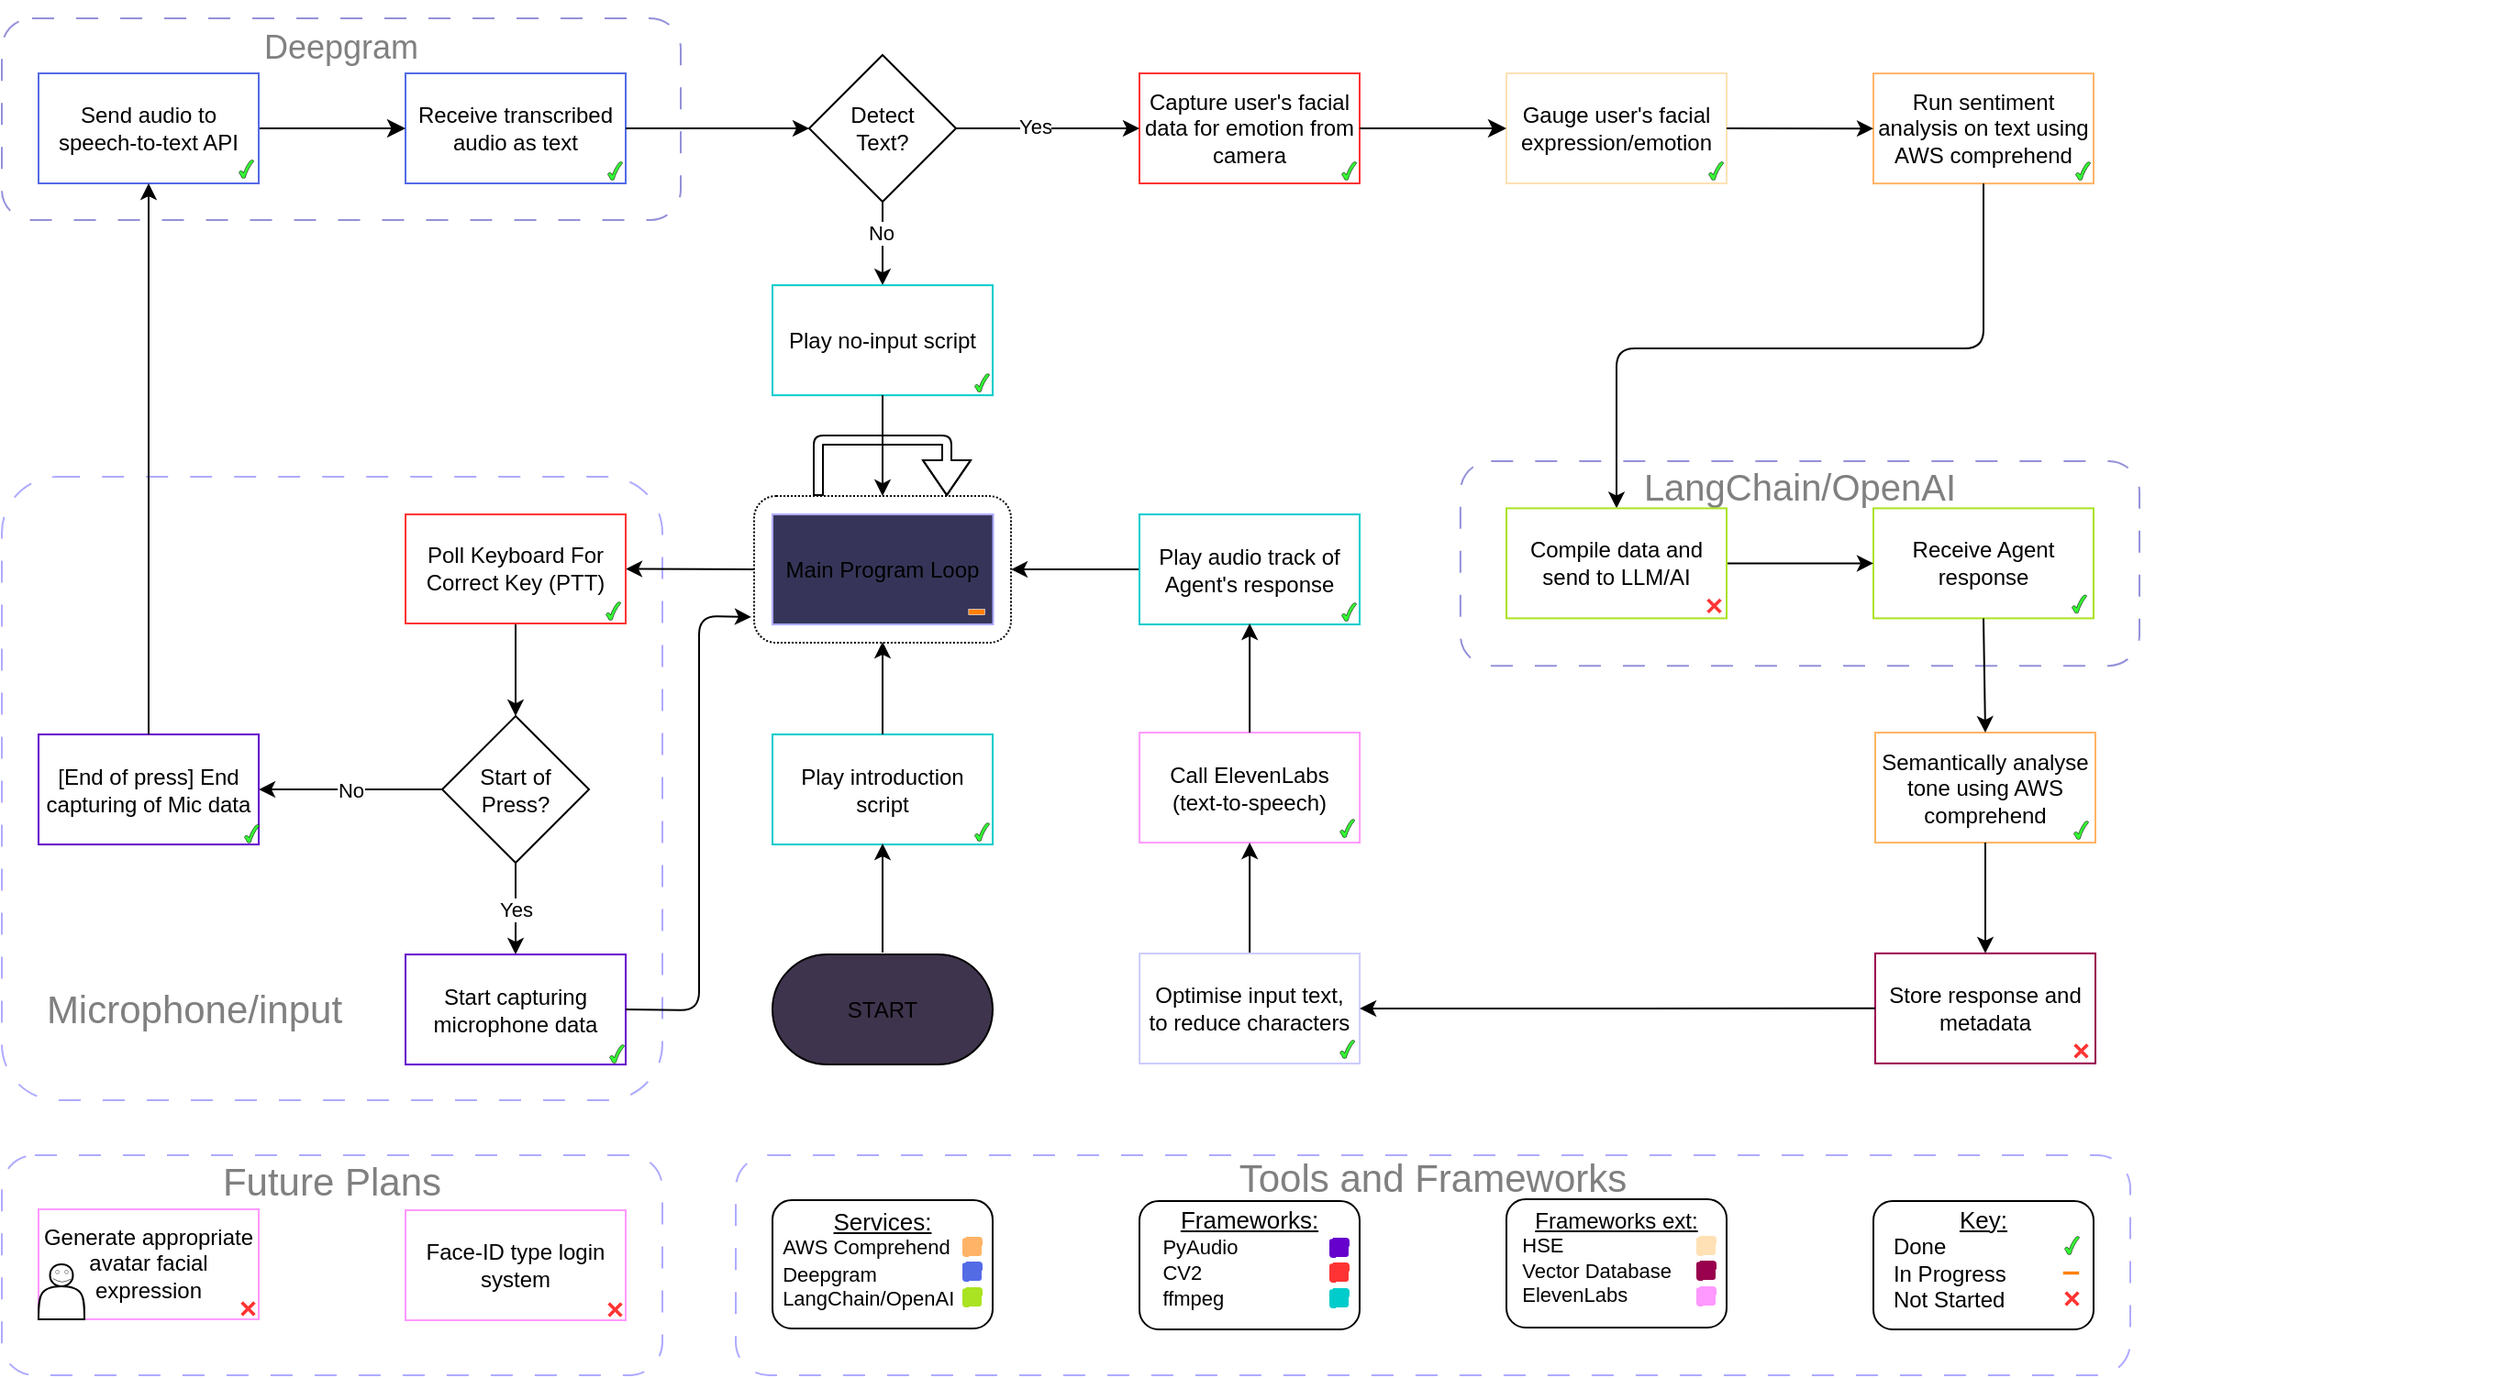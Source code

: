<mxfile>
    <diagram id="MKs6Hx3hVW7b_2Y0VP6X" name="Page-1">
        <mxGraphModel dx="1819" dy="840" grid="1" gridSize="10" guides="1" tooltips="1" connect="1" arrows="1" fold="1" page="1" pageScale="1" pageWidth="850" pageHeight="1100" math="0" shadow="0">
            <root>
                <mxCell id="0"/>
                <mxCell id="1" parent="0"/>
                <mxCell id="186" value="" style="whiteSpace=wrap;html=1;fontSize=11.5;dashed=1;dashPattern=12 12;rounded=1;strokeColor=#9491D9;" parent="1" vertex="1">
                    <mxGeometry x="1034.93" y="341.47" width="370.07" height="111.6" as="geometry"/>
                </mxCell>
                <mxCell id="225" value="" style="whiteSpace=wrap;html=1;fontSize=11.5;dashed=1;dashPattern=12 12;rounded=1;strokeColor=#AEABFF;" parent="1" vertex="1">
                    <mxGeometry x="240" y="720" width="360" height="120" as="geometry"/>
                </mxCell>
                <mxCell id="216" value="" style="whiteSpace=wrap;html=1;fontSize=11.5;dashed=1;dashPattern=12 12;rounded=1;strokeColor=#AEABFF;" parent="1" vertex="1">
                    <mxGeometry x="640" y="720" width="760" height="120" as="geometry"/>
                </mxCell>
                <mxCell id="200" value="" style="group" parent="1" vertex="1" connectable="0">
                    <mxGeometry x="1034.93" y="219.53" width="565.14" height="112.07" as="geometry"/>
                </mxCell>
                <mxCell id="148" value="" style="whiteSpace=wrap;html=1;fontSize=11.5;dashed=1;dashPattern=12 12;rounded=1;strokeColor=#AEABFF;arcSize=9;" parent="1" vertex="1">
                    <mxGeometry x="240" y="350" width="360" height="340" as="geometry"/>
                </mxCell>
                <mxCell id="5" value="Start of Press?" style="rhombus;whiteSpace=wrap;html=1;" parent="1" vertex="1">
                    <mxGeometry x="480" y="480.53" width="80" height="80" as="geometry"/>
                </mxCell>
                <mxCell id="11" value="" style="endArrow=classic;html=1;exitX=0;exitY=0.5;exitDx=0;exitDy=0;entryX=1;entryY=0.5;entryDx=0;entryDy=0;" parent="1" source="110" target="3" edge="1">
                    <mxGeometry relative="1" as="geometry">
                        <mxPoint x="690" y="500.53" as="sourcePoint"/>
                        <mxPoint x="790" y="500.53" as="targetPoint"/>
                    </mxGeometry>
                </mxCell>
                <mxCell id="13" value="" style="endArrow=classic;html=1;exitX=0.5;exitY=1;exitDx=0;exitDy=0;entryX=0.5;entryY=0;entryDx=0;entryDy=0;" parent="1" source="3" target="5" edge="1">
                    <mxGeometry width="50" height="50" relative="1" as="geometry">
                        <mxPoint x="690" y="540.53" as="sourcePoint"/>
                        <mxPoint x="740" y="490.53" as="targetPoint"/>
                    </mxGeometry>
                </mxCell>
                <mxCell id="14" value="" style="endArrow=classic;html=1;exitX=0.5;exitY=1;exitDx=0;exitDy=0;entryX=0.5;entryY=0;entryDx=0;entryDy=0;" parent="1" source="5" target="6" edge="1">
                    <mxGeometry relative="1" as="geometry">
                        <mxPoint x="660" y="580.53" as="sourcePoint"/>
                        <mxPoint x="760" y="580.53" as="targetPoint"/>
                    </mxGeometry>
                </mxCell>
                <mxCell id="15" value="Yes" style="edgeLabel;resizable=0;html=1;align=center;verticalAlign=middle;" parent="14" connectable="0" vertex="1">
                    <mxGeometry relative="1" as="geometry"/>
                </mxCell>
                <mxCell id="16" value="No" style="endArrow=classic;html=1;exitX=0;exitY=0.5;exitDx=0;exitDy=0;entryX=1;entryY=0.5;entryDx=0;entryDy=0;" parent="1" source="5" target="8" edge="1">
                    <mxGeometry relative="1" as="geometry">
                        <mxPoint x="420" y="590.53" as="sourcePoint"/>
                        <mxPoint x="520" y="590.53" as="targetPoint"/>
                    </mxGeometry>
                </mxCell>
                <mxCell id="17" value="No" style="edgeLabel;resizable=0;html=1;align=center;verticalAlign=middle;" parent="16" connectable="0" vertex="1">
                    <mxGeometry relative="1" as="geometry"/>
                </mxCell>
                <mxCell id="33" style="edgeStyle=none;html=1;exitX=0;exitY=0.5;exitDx=0;exitDy=0;" parent="1" source="38" edge="1">
                    <mxGeometry relative="1" as="geometry">
                        <mxPoint x="920" y="420.53" as="sourcePoint"/>
                        <mxPoint x="790" y="400.53" as="targetPoint"/>
                    </mxGeometry>
                </mxCell>
                <mxCell id="96" value="" style="group" parent="1" vertex="1" connectable="0">
                    <mxGeometry x="1260" y="745" width="120" height="70" as="geometry"/>
                </mxCell>
                <mxCell id="61" value="&lt;font size=&quot;1&quot; style=&quot;&quot;&gt;&lt;u style=&quot;font-size: 13px;&quot;&gt;Key:&lt;/u&gt;&lt;/font&gt;&lt;br&gt;&lt;div style=&quot;text-align: left;&quot;&gt;&lt;span style=&quot;background-color: initial;&quot;&gt;Done&lt;/span&gt;&lt;/div&gt;&lt;span style=&quot;background-color: initial;&quot;&gt;&lt;div style=&quot;text-align: left;&quot;&gt;&lt;span style=&quot;background-color: initial;&quot;&gt;In Progress&amp;nbsp; &amp;nbsp; &amp;nbsp; &amp;nbsp; &amp;nbsp; &amp;nbsp;&lt;/span&gt;&lt;/div&gt;&lt;/span&gt;&lt;div style=&quot;text-align: left;&quot;&gt;&lt;span style=&quot;background-color: initial;&quot;&gt;Not Started&lt;/span&gt;&lt;/div&gt;&lt;div style=&quot;text-align: left; font-size: 6px;&quot;&gt;&lt;span style=&quot;background-color: initial;&quot;&gt;&lt;br&gt;&lt;/span&gt;&lt;/div&gt;" style="rounded=1;whiteSpace=wrap;html=1;" parent="96" vertex="1">
                    <mxGeometry width="120" height="70" as="geometry"/>
                </mxCell>
                <mxCell id="72" value="" style="verticalLabelPosition=bottom;verticalAlign=top;html=1;shape=mxgraph.basic.tick;fillColor=#33FF33;strokeWidth=0.3;" parent="96" vertex="1">
                    <mxGeometry x="104" y="19" width="8" height="10" as="geometry"/>
                </mxCell>
                <mxCell id="73" value="" style="shape=cross;whiteSpace=wrap;html=1;strokeColor=#FFFFFF;strokeWidth=0.3;fillColor=#FF3333;rotation=45;" parent="96" vertex="1">
                    <mxGeometry x="103" y="48" width="10" height="10" as="geometry"/>
                </mxCell>
                <mxCell id="74" value="" style="rounded=0;whiteSpace=wrap;html=1;strokeColor=#FFFFFF;strokeWidth=0.3;fillColor=#FF8000;" parent="96" vertex="1">
                    <mxGeometry x="103" y="38" width="9" height="2" as="geometry"/>
                </mxCell>
                <mxCell id="97" value="" style="group" parent="1" vertex="1" connectable="0">
                    <mxGeometry x="860" y="130.0" width="120.071" height="60.071" as="geometry"/>
                </mxCell>
                <mxCell id="113" value="" style="group" parent="97" vertex="1" connectable="0">
                    <mxGeometry width="120" height="60" as="geometry"/>
                </mxCell>
                <mxCell id="23" value="Capture&amp;nbsp;user's facial data for emotion from camera" style="rounded=0;whiteSpace=wrap;html=1;strokeColor=#FF3333;" parent="113" vertex="1">
                    <mxGeometry width="120" height="60" as="geometry"/>
                </mxCell>
                <mxCell id="112" value="" style="verticalLabelPosition=bottom;verticalAlign=top;html=1;shape=mxgraph.basic.tick;fillColor=#33FF33;strokeWidth=0.3;" parent="113" vertex="1">
                    <mxGeometry x="110.04" y="48" width="8" height="10" as="geometry"/>
                </mxCell>
                <mxCell id="103" value="" style="group;fillColor=none;" parent="1" vertex="1" connectable="0">
                    <mxGeometry x="1260" y="130.07" width="120" height="60" as="geometry"/>
                </mxCell>
                <mxCell id="104" value="&lt;font style=&quot;font-size: 12px;&quot;&gt;Run sentiment analysis on text using AWS comprehend&lt;/font&gt;" style="rounded=0;whiteSpace=wrap;html=1;strokeColor=#FFB366;" parent="103" vertex="1">
                    <mxGeometry width="120" height="60" as="geometry"/>
                </mxCell>
                <mxCell id="105" value="" style="verticalLabelPosition=bottom;verticalAlign=top;html=1;shape=mxgraph.basic.tick;fillColor=#33FF33;strokeWidth=0.3;" parent="103" vertex="1">
                    <mxGeometry x="110" y="48" width="8" height="10" as="geometry"/>
                </mxCell>
                <mxCell id="108" value="" style="group" parent="1" vertex="1" connectable="0">
                    <mxGeometry x="1260" y="489.53" width="120" height="60" as="geometry"/>
                </mxCell>
                <mxCell id="35" value="Semantically analyse tone using AWS comprehend" style="rounded=0;whiteSpace=wrap;html=1;strokeColor=#FFB366;" parent="108" vertex="1">
                    <mxGeometry x="1" width="120" height="60" as="geometry"/>
                </mxCell>
                <mxCell id="107" value="" style="verticalLabelPosition=bottom;verticalAlign=top;html=1;shape=mxgraph.basic.tick;fillColor=#33FF33;strokeWidth=0.3;" parent="108" vertex="1">
                    <mxGeometry x="109" y="48" width="8" height="10" as="geometry"/>
                </mxCell>
                <mxCell id="111" value="" style="group;dashed=1;dashPattern=1 1;strokeColor=none;" parent="1" vertex="1" connectable="0">
                    <mxGeometry x="650" y="360.53" width="140" height="80" as="geometry"/>
                </mxCell>
                <mxCell id="110" value="" style="rounded=1;whiteSpace=wrap;html=1;shadow=0;glass=0;dashed=1;dashPattern=1 1;" parent="111" vertex="1">
                    <mxGeometry width="140" height="80" as="geometry"/>
                </mxCell>
                <mxCell id="2" value="Main Program Loop" style="rounded=0;whiteSpace=wrap;html=1;strokeColor=#AEABFF;fillColor=#363559;" parent="111" vertex="1">
                    <mxGeometry x="10" y="10" width="120.28" height="60" as="geometry"/>
                </mxCell>
                <mxCell id="94" value="" style="rounded=0;whiteSpace=wrap;html=1;strokeColor=#FFFFFF;strokeWidth=0.3;fillColor=#FF8000;" parent="111" vertex="1">
                    <mxGeometry x="116.667" y="61.5" width="8.75" height="3" as="geometry"/>
                </mxCell>
                <mxCell id="140" style="edgeStyle=none;html=1;exitX=0.25;exitY=0;exitDx=0;exitDy=0;strokeColor=default;strokeWidth=1;fontSize=13;sourcePerimeterSpacing=0;targetPerimeterSpacing=0;entryX=0.75;entryY=0;entryDx=0;entryDy=0;shape=flexArrow;width=5;" parent="111" source="110" target="110" edge="1">
                    <mxGeometry relative="1" as="geometry">
                        <mxPoint x="130" y="-40" as="targetPoint"/>
                        <Array as="points">
                            <mxPoint x="35" y="-30.53"/>
                            <mxPoint x="70" y="-30.53"/>
                            <mxPoint x="105" y="-30.53"/>
                        </Array>
                    </mxGeometry>
                </mxCell>
                <mxCell id="115" value="" style="group" parent="1" vertex="1" connectable="0">
                    <mxGeometry x="1261" y="609.93" width="120" height="60.071" as="geometry"/>
                </mxCell>
                <mxCell id="31" value="Store response and metadata" style="rounded=0;whiteSpace=wrap;html=1;strokeColor=#99004D;" parent="115" vertex="1">
                    <mxGeometry width="120" height="60" as="geometry"/>
                </mxCell>
                <mxCell id="89" value="" style="shape=cross;whiteSpace=wrap;html=1;strokeColor=#FFFFFF;strokeWidth=0.3;fillColor=#FF3333;rotation=45;" parent="115" vertex="1">
                    <mxGeometry x="107" y="48" width="10" height="10" as="geometry"/>
                </mxCell>
                <mxCell id="129" value="" style="group" parent="1" vertex="1" connectable="0">
                    <mxGeometry x="1060" y="130" width="120.071" height="60.071" as="geometry"/>
                </mxCell>
                <mxCell id="130" value="" style="group" parent="129" vertex="1" connectable="0">
                    <mxGeometry width="120" height="60" as="geometry"/>
                </mxCell>
                <mxCell id="131" value="Gauge user's facial expression/emotion" style="rounded=0;whiteSpace=wrap;html=1;strokeColor=#FFE1B5;" parent="130" vertex="1">
                    <mxGeometry width="120" height="60" as="geometry"/>
                </mxCell>
                <mxCell id="132" value="" style="verticalLabelPosition=bottom;verticalAlign=top;html=1;shape=mxgraph.basic.tick;fillColor=#33FF33;strokeWidth=0.3;" parent="130" vertex="1">
                    <mxGeometry x="110.04" y="48" width="8" height="10" as="geometry"/>
                </mxCell>
                <mxCell id="134" style="edgeStyle=none;html=1;exitX=1;exitY=0.5;exitDx=0;exitDy=0;strokeColor=default;strokeWidth=1;fontSize=13;endSize=7;sourcePerimeterSpacing=0;targetPerimeterSpacing=0;entryX=0;entryY=0.5;entryDx=0;entryDy=0;" parent="1" source="23" target="131" edge="1">
                    <mxGeometry relative="1" as="geometry">
                        <mxPoint x="920" y="189.4" as="targetPoint"/>
                    </mxGeometry>
                </mxCell>
                <mxCell id="144" value="" style="group" parent="1" vertex="1" connectable="0">
                    <mxGeometry x="460" y="610.53" width="120" height="60" as="geometry"/>
                </mxCell>
                <mxCell id="6" value="Start capturing microphone data" style="rounded=0;whiteSpace=wrap;html=1;strokeColor=#6600CC;" parent="144" vertex="1">
                    <mxGeometry width="120" height="60" as="geometry"/>
                </mxCell>
                <mxCell id="207" value="" style="verticalLabelPosition=bottom;verticalAlign=top;html=1;shape=mxgraph.basic.tick;fillColor=#33FF33;strokeWidth=0.3;" parent="144" vertex="1">
                    <mxGeometry x="111.04" y="49" width="8" height="10" as="geometry"/>
                </mxCell>
                <mxCell id="145" value="" style="group" parent="1" vertex="1" connectable="0">
                    <mxGeometry x="460" y="370.53" width="120" height="59.47" as="geometry"/>
                </mxCell>
                <mxCell id="202" value="" style="group" parent="145" vertex="1" connectable="0">
                    <mxGeometry width="120" height="59.47" as="geometry"/>
                </mxCell>
                <mxCell id="3" value="Poll Keyboard For&lt;br&gt;Correct Key (PTT)" style="rounded=0;whiteSpace=wrap;html=1;strokeColor=#FF3333;" parent="202" vertex="1">
                    <mxGeometry width="120" height="59.47" as="geometry"/>
                </mxCell>
                <mxCell id="201" value="" style="verticalLabelPosition=bottom;verticalAlign=top;html=1;shape=mxgraph.basic.tick;fillColor=#33FF33;strokeWidth=0.3;" parent="202" vertex="1">
                    <mxGeometry x="109.04" y="47.5" width="8" height="10" as="geometry"/>
                </mxCell>
                <mxCell id="146" value="" style="group" parent="1" vertex="1" connectable="0">
                    <mxGeometry x="260" y="490.53" width="120" height="60" as="geometry"/>
                </mxCell>
                <mxCell id="8" value="[End of press] End capturing of Mic data" style="rounded=0;whiteSpace=wrap;html=1;strokeColor=#6600CC;" parent="146" vertex="1">
                    <mxGeometry width="120" height="60" as="geometry"/>
                </mxCell>
                <mxCell id="208" value="" style="verticalLabelPosition=bottom;verticalAlign=top;html=1;shape=mxgraph.basic.tick;fillColor=#33FF33;strokeWidth=0.3;" parent="146" vertex="1">
                    <mxGeometry x="112" y="48.93" width="8" height="10" as="geometry"/>
                </mxCell>
                <mxCell id="149" value="Microphone/input" style="text;align=center;html=1;verticalAlign=middle;whiteSpace=wrap;rounded=0;dashed=1;dashPattern=12 12;fontSize=21;fillColor=none;fontColor=#808080;" parent="1" vertex="1">
                    <mxGeometry x="260" y="625" width="170" height="30" as="geometry"/>
                </mxCell>
                <mxCell id="163" value="" style="group" parent="1" vertex="1" connectable="0">
                    <mxGeometry x="660" y="744.53" width="120" height="70" as="geometry"/>
                </mxCell>
                <mxCell id="150" value="" style="group;rounded=0;" parent="163" vertex="1" connectable="0">
                    <mxGeometry width="120" height="70" as="geometry"/>
                </mxCell>
                <mxCell id="151" value="&lt;font size=&quot;1&quot; style=&quot;&quot;&gt;&lt;u style=&quot;font-size: 13px;&quot;&gt;Services:&lt;/u&gt;&lt;/font&gt;&lt;br&gt;&lt;div style=&quot;text-align: left; font-size: 11px;&quot;&gt;&lt;font style=&quot;font-size: 11px;&quot;&gt;AWS Comprehend&lt;/font&gt;&lt;/div&gt;&lt;span style=&quot;background-color: initial;&quot;&gt;&lt;div style=&quot;text-align: left;&quot;&gt;&lt;span style=&quot;font-size: 11px;&quot;&gt;Deepgram&lt;/span&gt;&lt;/div&gt;&lt;div style=&quot;font-size: 6px; text-align: left;&quot;&gt;&lt;span style=&quot;background-color: initial;&quot;&gt;&lt;font style=&quot;font-size: 11px;&quot;&gt;LangChain/OpenAI&amp;nbsp; &amp;nbsp; &amp;nbsp;&lt;/font&gt;&lt;/span&gt;&lt;/div&gt;&lt;div style=&quot;font-size: 6px; text-align: left;&quot;&gt;&lt;br&gt;&lt;/div&gt;&lt;/span&gt;" style="rounded=1;whiteSpace=wrap;html=1;" parent="150" vertex="1">
                    <mxGeometry width="120" height="70" as="geometry"/>
                </mxCell>
                <mxCell id="155" value="" style="whiteSpace=wrap;html=1;rounded=1;dashed=1;dashPattern=12 12;strokeColor=#FFB366;fontSize=6;fontColor=#FFB366;fillColor=#FFB366;" parent="150" vertex="1">
                    <mxGeometry x="104" y="20.53" width="10" height="10" as="geometry"/>
                </mxCell>
                <mxCell id="159" value="" style="whiteSpace=wrap;html=1;rounded=1;dashed=1;dashPattern=12 12;strokeColor=#546BE6;fontSize=6;fontColor=#FFB366;fillColor=#546BE6;" parent="150" vertex="1">
                    <mxGeometry x="104" y="34" width="10" height="10" as="geometry"/>
                </mxCell>
                <mxCell id="160" value="" style="whiteSpace=wrap;html=1;rounded=1;dashed=1;dashPattern=12 12;strokeColor=#AAE321;fontSize=6;fontColor=#FFB366;fillColor=#AAE321;" parent="163" vertex="1">
                    <mxGeometry x="104" y="48" width="10" height="10" as="geometry"/>
                </mxCell>
                <mxCell id="165" value="" style="group" parent="1" vertex="1" connectable="0">
                    <mxGeometry x="860" y="745" width="540" height="70" as="geometry"/>
                </mxCell>
                <mxCell id="166" value="" style="group;rounded=0;" parent="165" vertex="1" connectable="0">
                    <mxGeometry width="540" height="70" as="geometry"/>
                </mxCell>
                <mxCell id="167" value="&lt;font size=&quot;1&quot; style=&quot;&quot;&gt;&lt;u style=&quot;font-size: 13px;&quot;&gt;Frameworks:&lt;/u&gt;&lt;/font&gt;&lt;br&gt;&lt;div style=&quot;text-align: left; font-size: 11px;&quot;&gt;PyAudio&lt;/div&gt;&lt;span style=&quot;background-color: initial;&quot;&gt;&lt;div style=&quot;text-align: left;&quot;&gt;&lt;span style=&quot;font-size: 11px;&quot;&gt;CV2&lt;/span&gt;&lt;/div&gt;&lt;div style=&quot;text-align: left;&quot;&gt;&lt;span style=&quot;background-color: initial; font-size: 11px;&quot;&gt;ffmpeg&amp;nbsp; &amp;nbsp; &amp;nbsp; &amp;nbsp; &amp;nbsp; &amp;nbsp; &amp;nbsp; &amp;nbsp; &amp;nbsp; &amp;nbsp;&amp;nbsp;&lt;/span&gt;&lt;/div&gt;&lt;div style=&quot;font-size: 6px; text-align: left;&quot;&gt;&lt;br&gt;&lt;/div&gt;&lt;/span&gt;" style="rounded=1;whiteSpace=wrap;html=1;" parent="166" vertex="1">
                    <mxGeometry width="120" height="70" as="geometry"/>
                </mxCell>
                <mxCell id="168" value="" style="whiteSpace=wrap;html=1;rounded=1;dashed=1;dashPattern=12 12;strokeColor=#6600CC;fontSize=6;fontColor=#FFB366;fillColor=#6600CC;" parent="166" vertex="1">
                    <mxGeometry x="104" y="20.53" width="10" height="10" as="geometry"/>
                </mxCell>
                <mxCell id="169" value="" style="whiteSpace=wrap;html=1;rounded=1;dashed=1;dashPattern=12 12;strokeColor=#FF3333;fontSize=6;fontColor=#FFB366;fillColor=#FF3333;" parent="166" vertex="1">
                    <mxGeometry x="104" y="34" width="10" height="10" as="geometry"/>
                </mxCell>
                <mxCell id="170" value="" style="whiteSpace=wrap;html=1;rounded=1;dashed=1;dashPattern=12 12;strokeColor=#00CCCC;fontSize=6;fontColor=#FFB366;fillColor=#00CCCC;" parent="165" vertex="1">
                    <mxGeometry x="104" y="48" width="10" height="10" as="geometry"/>
                </mxCell>
                <mxCell id="171" value="" style="group" parent="1" vertex="1" connectable="0">
                    <mxGeometry x="1060" y="744" width="120" height="70" as="geometry"/>
                </mxCell>
                <mxCell id="172" value="" style="group;rounded=0;" parent="171" vertex="1" connectable="0">
                    <mxGeometry width="120" height="70" as="geometry"/>
                </mxCell>
                <mxCell id="173" value="&lt;font size=&quot;1&quot; style=&quot;&quot;&gt;&lt;u style=&quot;font-size: 12px;&quot;&gt;Frameworks ext:&lt;br&gt;&lt;/u&gt;&lt;/font&gt;&lt;div style=&quot;text-align: left; font-size: 11px;&quot;&gt;HSE&lt;/div&gt;&lt;div style=&quot;text-align: left; font-size: 11px;&quot;&gt;Vector Database&amp;nbsp; &amp;nbsp; &amp;nbsp; &amp;nbsp;&lt;br&gt;&lt;/div&gt;&lt;span style=&quot;background-color: initial; font-size: 6px;&quot;&gt;&lt;div style=&quot;text-align: left;&quot;&gt;&lt;font style=&quot;font-size: 11px;&quot;&gt;ElevenLabs&lt;/font&gt;&lt;span style=&quot;font-size: 11px; background-color: initial;&quot;&gt;&amp;nbsp;&amp;nbsp;&lt;/span&gt;&lt;/div&gt;&lt;div style=&quot;text-align: left;&quot;&gt;&lt;br&gt;&lt;/div&gt;&lt;/span&gt;" style="rounded=1;whiteSpace=wrap;html=1;" parent="172" vertex="1">
                    <mxGeometry width="120" height="70" as="geometry"/>
                </mxCell>
                <mxCell id="174" value="" style="whiteSpace=wrap;html=1;rounded=1;dashed=1;dashPattern=12 12;strokeColor=#FFE1B5;fontSize=6;fontColor=#FFB366;fillColor=#FFE1B5;" parent="172" vertex="1">
                    <mxGeometry x="104" y="20.53" width="10" height="10" as="geometry"/>
                </mxCell>
                <mxCell id="175" value="" style="whiteSpace=wrap;html=1;rounded=1;dashed=1;dashPattern=12 12;strokeColor=#99004D;fontSize=6;fontColor=#FFB366;fillColor=#99004D;" parent="172" vertex="1">
                    <mxGeometry x="104" y="34" width="10" height="10" as="geometry"/>
                </mxCell>
                <mxCell id="176" value="" style="whiteSpace=wrap;html=1;rounded=1;dashed=1;dashPattern=12 12;strokeColor=#FF99FF;fontSize=6;fontColor=#FFB366;fillColor=#FF99FF;" parent="171" vertex="1">
                    <mxGeometry x="104" y="48" width="10" height="10" as="geometry"/>
                </mxCell>
                <mxCell id="182" value="" style="group" parent="1" vertex="1" connectable="0">
                    <mxGeometry x="260" y="90" width="350" height="140" as="geometry"/>
                </mxCell>
                <mxCell id="78" value="" style="group" parent="182" vertex="1" connectable="0">
                    <mxGeometry x="200" y="40.0" width="150" height="100.0" as="geometry"/>
                </mxCell>
                <mxCell id="102" value="" style="group" parent="78" vertex="1" connectable="0">
                    <mxGeometry width="150" height="100.0" as="geometry"/>
                </mxCell>
                <mxCell id="180" value="" style="whiteSpace=wrap;html=1;fontSize=11.5;dashed=1;dashPattern=12 12;rounded=1;strokeColor=#9491D9;" parent="102" vertex="1">
                    <mxGeometry x="-220" y="-30" width="370" height="110" as="geometry"/>
                </mxCell>
                <mxCell id="20" value="Receive transcribed audio as text" style="rounded=0;whiteSpace=wrap;html=1;strokeColor=#546BE6;" parent="102" vertex="1">
                    <mxGeometry width="120" height="60" as="geometry"/>
                </mxCell>
                <mxCell id="77" value="" style="verticalLabelPosition=bottom;verticalAlign=top;html=1;shape=mxgraph.basic.tick;fillColor=#33FF33;strokeWidth=0.3;" parent="102" vertex="1">
                    <mxGeometry x="110" y="48" width="8" height="10" as="geometry"/>
                </mxCell>
                <mxCell id="136" style="edgeStyle=none;html=1;exitX=1;exitY=0.5;exitDx=0;exitDy=0;entryX=0;entryY=0.5;entryDx=0;entryDy=0;strokeColor=default;strokeWidth=1;fontSize=13;endSize=7;sourcePerimeterSpacing=0;targetPerimeterSpacing=0;" parent="182" source="18" target="20" edge="1">
                    <mxGeometry relative="1" as="geometry"/>
                </mxCell>
                <mxCell id="178" value="" style="group" parent="182" vertex="1" connectable="0">
                    <mxGeometry y="40.0" width="120" height="60" as="geometry"/>
                </mxCell>
                <mxCell id="79" value="" style="group;strokeColor=none;" parent="178" vertex="1" connectable="0">
                    <mxGeometry width="120" height="60" as="geometry"/>
                </mxCell>
                <mxCell id="18" value="Send audio to &lt;br&gt;speech-to-text API" style="rounded=0;whiteSpace=wrap;html=1;strokeColor=#546BE6;" parent="79" vertex="1">
                    <mxGeometry width="120" height="60" as="geometry"/>
                </mxCell>
                <mxCell id="75" value="" style="verticalLabelPosition=bottom;verticalAlign=top;html=1;shape=mxgraph.basic.tick;fillColor=#33FF33;strokeWidth=0.3;" parent="178" vertex="1">
                    <mxGeometry x="109" y="47" width="8" height="10" as="geometry"/>
                </mxCell>
                <mxCell id="181" value="&lt;font style=&quot;font-size: 18px;&quot; color=&quot;#808080&quot;&gt;Deepgram&lt;/font&gt;" style="text;strokeColor=none;align=center;fillColor=none;html=1;verticalAlign=middle;whiteSpace=wrap;rounded=0;dashed=1;dashPattern=12 12;strokeWidth=0.2;fontSize=20;fontColor=#FF3333;" parent="182" vertex="1">
                    <mxGeometry x="100" y="10" width="130" height="30" as="geometry"/>
                </mxCell>
                <mxCell id="197" value="" style="group" parent="1" vertex="1" connectable="0">
                    <mxGeometry x="860" y="370.53" width="120" height="60" as="geometry"/>
                </mxCell>
                <mxCell id="38" value="Play audio track of Agent's response" style="rounded=0;whiteSpace=wrap;html=1;strokeColor=#00CCCC;" parent="197" vertex="1">
                    <mxGeometry width="120" height="60" as="geometry"/>
                </mxCell>
                <mxCell id="82" value="" style="verticalLabelPosition=bottom;verticalAlign=top;html=1;shape=mxgraph.basic.tick;fillColor=#33FF33;strokeWidth=0.3;" parent="197" vertex="1">
                    <mxGeometry x="110" y="48" width="8" height="10" as="geometry"/>
                </mxCell>
                <mxCell id="198" value="" style="group" parent="1" vertex="1" connectable="0">
                    <mxGeometry x="860.07" y="489.53" width="120" height="60" as="geometry"/>
                </mxCell>
                <mxCell id="36" value="Call ElevenLabs&lt;br&gt;(text-to-speech)" style="rounded=0;whiteSpace=wrap;html=1;strokeColor=#FF99FF;" parent="198" vertex="1">
                    <mxGeometry width="120" height="60" as="geometry"/>
                </mxCell>
                <mxCell id="80" value="" style="verticalLabelPosition=bottom;verticalAlign=top;html=1;shape=mxgraph.basic.tick;fillColor=#33FF33;strokeWidth=0.3;" parent="198" vertex="1">
                    <mxGeometry x="109" y="47" width="8" height="10" as="geometry"/>
                </mxCell>
                <mxCell id="199" value="" style="group" parent="1" vertex="1" connectable="0">
                    <mxGeometry x="260" y="749.46" width="121.071" height="61.071" as="geometry"/>
                </mxCell>
                <mxCell id="44" value="Generate appropriate avatar facial expression" style="rounded=0;whiteSpace=wrap;html=1;strokeColor=#FF99FF;" parent="199" vertex="1">
                    <mxGeometry width="120" height="60" as="geometry"/>
                </mxCell>
                <mxCell id="59" value="" style="group" parent="199" vertex="1" connectable="0">
                    <mxGeometry y="30" width="25" height="30" as="geometry"/>
                </mxCell>
                <mxCell id="54" value="" style="shape=actor;whiteSpace=wrap;html=1;" parent="59" vertex="1">
                    <mxGeometry width="25" height="30" as="geometry"/>
                </mxCell>
                <mxCell id="55" value="" style="ellipse;whiteSpace=wrap;html=1;aspect=fixed;strokeWidth=0.2;" parent="59" vertex="1">
                    <mxGeometry x="9" y="3" width="2" height="2" as="geometry"/>
                </mxCell>
                <mxCell id="56" value="" style="ellipse;whiteSpace=wrap;html=1;aspect=fixed;strokeWidth=0.2;" parent="59" vertex="1">
                    <mxGeometry x="14" y="3" width="2" height="2" as="geometry"/>
                </mxCell>
                <mxCell id="58" value="" style="endArrow=none;html=1;entryX=0.695;entryY=0.262;entryDx=0;entryDy=0;entryPerimeter=0;exitX=0.304;exitY=0.252;exitDx=0;exitDy=0;exitPerimeter=0;targetPerimeterSpacing=0;endSize=7;sourcePerimeterSpacing=0;strokeWidth=0.3;spacingTop=0;strokeColor=default;" parent="59" source="54" target="54" edge="1">
                    <mxGeometry width="50" height="50" relative="1" as="geometry">
                        <mxPoint x="10" y="25" as="sourcePoint"/>
                        <mxPoint x="35" as="targetPoint"/>
                        <Array as="points">
                            <mxPoint x="12.5" y="10"/>
                        </Array>
                    </mxGeometry>
                </mxCell>
                <mxCell id="85" value="" style="shape=cross;whiteSpace=wrap;html=1;strokeColor=#FFFFFF;strokeWidth=0.3;fillColor=#FF3333;rotation=45;" parent="199" vertex="1">
                    <mxGeometry x="109" y="49" width="10" height="10" as="geometry"/>
                </mxCell>
                <mxCell id="209" style="edgeStyle=none;html=1;exitX=0.5;exitY=1;exitDx=0;exitDy=0;entryX=0.5;entryY=0;entryDx=0;entryDy=0;" parent="1" source="35" target="31" edge="1">
                    <mxGeometry relative="1" as="geometry"/>
                </mxCell>
                <mxCell id="210" style="edgeStyle=none;html=1;" parent="1" source="212" target="36" edge="1">
                    <mxGeometry relative="1" as="geometry">
                        <mxPoint x="1130" y="540" as="targetPoint"/>
                    </mxGeometry>
                </mxCell>
                <mxCell id="211" value="" style="group" parent="1" vertex="1" connectable="0">
                    <mxGeometry x="860.07" y="610" width="120" height="60" as="geometry"/>
                </mxCell>
                <mxCell id="212" value="Optimise input text, &lt;br&gt;to reduce characters" style="rounded=0;whiteSpace=wrap;html=1;strokeColor=#CCCCFF;" parent="211" vertex="1">
                    <mxGeometry width="120" height="60" as="geometry"/>
                </mxCell>
                <mxCell id="213" value="" style="verticalLabelPosition=bottom;verticalAlign=top;html=1;shape=mxgraph.basic.tick;fillColor=#33FF33;strokeWidth=0.3;" parent="211" vertex="1">
                    <mxGeometry x="109" y="47" width="8" height="10" as="geometry"/>
                </mxCell>
                <mxCell id="214" style="edgeStyle=none;html=1;exitX=0;exitY=0.5;exitDx=0;exitDy=0;entryX=1;entryY=0.5;entryDx=0;entryDy=0;" parent="1" source="31" target="212" edge="1">
                    <mxGeometry relative="1" as="geometry"/>
                </mxCell>
                <mxCell id="217" value="" style="group" parent="1" vertex="1" connectable="0">
                    <mxGeometry x="660" y="490.53" width="120" height="60" as="geometry"/>
                </mxCell>
                <mxCell id="218" value="Play introduction script" style="rounded=0;whiteSpace=wrap;html=1;strokeColor=#00CCCC;" parent="217" vertex="1">
                    <mxGeometry width="120" height="60" as="geometry"/>
                </mxCell>
                <mxCell id="219" value="" style="verticalLabelPosition=bottom;verticalAlign=top;html=1;shape=mxgraph.basic.tick;fillColor=#33FF33;strokeWidth=0.3;" parent="217" vertex="1">
                    <mxGeometry x="110" y="48" width="8" height="10" as="geometry"/>
                </mxCell>
                <mxCell id="220" style="edgeStyle=none;html=1;exitX=0.5;exitY=0;exitDx=0;exitDy=0;" parent="1" source="218" edge="1">
                    <mxGeometry relative="1" as="geometry">
                        <mxPoint x="720" y="440" as="targetPoint"/>
                    </mxGeometry>
                </mxCell>
                <mxCell id="224" style="edgeStyle=none;html=1;exitX=0.5;exitY=0;exitDx=0;exitDy=0;" parent="1" source="223" edge="1">
                    <mxGeometry relative="1" as="geometry">
                        <mxPoint x="720" y="550" as="targetPoint"/>
                    </mxGeometry>
                </mxCell>
                <mxCell id="223" value="START" style="rounded=1;whiteSpace=wrap;html=1;perimeterSpacing=1;arcSize=50;fillColor=#3F344D;" parent="1" vertex="1">
                    <mxGeometry x="660" y="610.53" width="120" height="60" as="geometry"/>
                </mxCell>
                <mxCell id="229" value="" style="group" parent="1" vertex="1" connectable="0">
                    <mxGeometry x="460" y="750" width="121.071" height="61.071" as="geometry"/>
                </mxCell>
                <mxCell id="230" value="Face-ID type login system" style="rounded=0;whiteSpace=wrap;html=1;strokeColor=#FF99FF;" parent="229" vertex="1">
                    <mxGeometry width="120" height="60" as="geometry"/>
                </mxCell>
                <mxCell id="236" value="" style="shape=cross;whiteSpace=wrap;html=1;strokeColor=#FFFFFF;strokeWidth=0.3;fillColor=#FF3333;rotation=45;" parent="229" vertex="1">
                    <mxGeometry x="109" y="49" width="10" height="10" as="geometry"/>
                </mxCell>
                <mxCell id="239" style="edgeStyle=none;html=1;exitX=1;exitY=0.5;exitDx=0;exitDy=0;entryX=0;entryY=0.5;entryDx=0;entryDy=0;" parent="1" source="131" target="104" edge="1">
                    <mxGeometry relative="1" as="geometry"/>
                </mxCell>
                <mxCell id="241" style="edgeStyle=none;html=1;exitX=0.5;exitY=0;exitDx=0;exitDy=0;entryX=0.5;entryY=1;entryDx=0;entryDy=0;" parent="1" source="8" target="18" edge="1">
                    <mxGeometry relative="1" as="geometry"/>
                </mxCell>
                <mxCell id="243" style="edgeStyle=none;html=1;" parent="1" source="36" edge="1">
                    <mxGeometry relative="1" as="geometry">
                        <mxPoint x="920.07" y="430" as="targetPoint"/>
                    </mxGeometry>
                </mxCell>
                <mxCell id="245" style="edgeStyle=none;html=1;exitX=0.5;exitY=1;exitDx=0;exitDy=0;" parent="1" source="104" target="26" edge="1">
                    <mxGeometry relative="1" as="geometry">
                        <mxPoint x="1080" y="280" as="targetPoint"/>
                        <Array as="points">
                            <mxPoint x="1320" y="280"/>
                            <mxPoint x="1120" y="280"/>
                        </Array>
                    </mxGeometry>
                </mxCell>
                <mxCell id="249" style="edgeStyle=none;html=1;exitX=1;exitY=0.5;exitDx=0;exitDy=0;entryX=0;entryY=0.5;entryDx=0;entryDy=0;" parent="1" source="246" target="23" edge="1">
                    <mxGeometry relative="1" as="geometry"/>
                </mxCell>
                <mxCell id="250" value="Yes" style="edgeLabel;html=1;align=center;verticalAlign=middle;resizable=0;points=[];" parent="249" vertex="1" connectable="0">
                    <mxGeometry x="-0.155" y="1" relative="1" as="geometry">
                        <mxPoint as="offset"/>
                    </mxGeometry>
                </mxCell>
                <mxCell id="251" style="edgeStyle=none;html=1;exitX=0.5;exitY=1;exitDx=0;exitDy=0;entryX=0.5;entryY=0;entryDx=0;entryDy=0;" parent="1" source="246" target="256" edge="1">
                    <mxGeometry relative="1" as="geometry">
                        <mxPoint x="910" y="250" as="targetPoint"/>
                    </mxGeometry>
                </mxCell>
                <mxCell id="252" value="No" style="edgeLabel;html=1;align=center;verticalAlign=middle;resizable=0;points=[];" parent="251" vertex="1" connectable="0">
                    <mxGeometry x="-0.26" y="-1" relative="1" as="geometry">
                        <mxPoint as="offset"/>
                    </mxGeometry>
                </mxCell>
                <mxCell id="246" value="Detect &lt;br&gt;Text?" style="rhombus;whiteSpace=wrap;html=1;" parent="1" vertex="1">
                    <mxGeometry x="680" y="120" width="80" height="80" as="geometry"/>
                </mxCell>
                <mxCell id="247" style="edgeStyle=none;html=1;exitX=1;exitY=0.5;exitDx=0;exitDy=0;entryX=0;entryY=0.5;entryDx=0;entryDy=0;" parent="1" source="20" target="246" edge="1">
                    <mxGeometry relative="1" as="geometry"/>
                </mxCell>
                <mxCell id="226" value="Tools and Frameworks" style="text;align=center;html=1;verticalAlign=middle;whiteSpace=wrap;rounded=0;dashed=1;dashPattern=12 12;fontSize=21;fillColor=none;fontColor=#808080;" parent="1" vertex="1">
                    <mxGeometry x="640" y="717" width="760" height="30" as="geometry"/>
                </mxCell>
                <mxCell id="228" value="Future Plans" style="text;align=center;html=1;verticalAlign=middle;whiteSpace=wrap;rounded=0;dashed=1;dashPattern=12 12;fontSize=21;fillColor=none;fontColor=#808080;" parent="1" vertex="1">
                    <mxGeometry x="240" y="719" width="360" height="30" as="geometry"/>
                </mxCell>
                <mxCell id="196" value="&lt;font style=&quot;font-size: 20px;&quot; color=&quot;#808080&quot;&gt;LangChain/OpenAI&lt;/font&gt;" style="text;strokeColor=none;align=center;fillColor=none;html=1;verticalAlign=middle;whiteSpace=wrap;rounded=0;dashed=1;dashPattern=12 12;strokeWidth=0.2;fontSize=20;fontColor=#FF3333;" parent="1" vertex="1">
                    <mxGeometry x="1154.97" y="340" width="130" height="30" as="geometry"/>
                </mxCell>
                <mxCell id="120" value="" style="group" parent="1" vertex="1" connectable="0">
                    <mxGeometry x="1260" y="367.2" width="120" height="60" as="geometry"/>
                </mxCell>
                <mxCell id="30" value="Receive Agent response" style="rounded=0;whiteSpace=wrap;html=1;strokeColor=#AAE321;" parent="120" vertex="1">
                    <mxGeometry width="120" height="60" as="geometry"/>
                </mxCell>
                <mxCell id="119" value="" style="verticalLabelPosition=bottom;verticalAlign=top;html=1;shape=mxgraph.basic.tick;fillColor=#33FF33;strokeWidth=0.3;" parent="120" vertex="1">
                    <mxGeometry x="108" y="47" width="8" height="10" as="geometry"/>
                </mxCell>
                <mxCell id="244" style="edgeStyle=none;html=1;exitX=1;exitY=0.5;exitDx=0;exitDy=0;entryX=0;entryY=0.5;entryDx=0;entryDy=0;" parent="1" source="26" target="30" edge="1">
                    <mxGeometry relative="1" as="geometry"/>
                </mxCell>
                <mxCell id="253" value="" style="group" parent="1" vertex="1" connectable="0">
                    <mxGeometry x="1060.0" y="367.2" width="120.071" height="60.071" as="geometry"/>
                </mxCell>
                <mxCell id="26" value="Compile data and send to LLM/AI" style="rounded=0;whiteSpace=wrap;html=1;strokeColor=#AAE321;" parent="253" vertex="1">
                    <mxGeometry width="120" height="60" as="geometry"/>
                </mxCell>
                <mxCell id="90" value="" style="shape=cross;whiteSpace=wrap;html=1;strokeColor=#FFFFFF;strokeWidth=0.3;fillColor=#FF3333;rotation=45;" parent="253" vertex="1">
                    <mxGeometry x="108" y="48" width="10" height="10" as="geometry"/>
                </mxCell>
                <mxCell id="254" style="edgeStyle=none;html=1;exitX=0.5;exitY=1;exitDx=0;exitDy=0;entryX=0.5;entryY=0;entryDx=0;entryDy=0;" parent="1" source="30" target="35" edge="1">
                    <mxGeometry relative="1" as="geometry"/>
                </mxCell>
                <mxCell id="255" value="" style="group" parent="1" vertex="1" connectable="0">
                    <mxGeometry x="660" y="245.56" width="120" height="60" as="geometry"/>
                </mxCell>
                <mxCell id="256" value="Play no-input script" style="rounded=0;whiteSpace=wrap;html=1;strokeColor=#00CCCC;" parent="255" vertex="1">
                    <mxGeometry width="120" height="60" as="geometry"/>
                </mxCell>
                <mxCell id="257" value="" style="verticalLabelPosition=bottom;verticalAlign=top;html=1;shape=mxgraph.basic.tick;fillColor=#33FF33;strokeWidth=0.3;" parent="255" vertex="1">
                    <mxGeometry x="110" y="48" width="8" height="10" as="geometry"/>
                </mxCell>
                <mxCell id="258" style="edgeStyle=none;html=1;exitX=0.5;exitY=1;exitDx=0;exitDy=0;entryX=0.5;entryY=0;entryDx=0;entryDy=0;" parent="1" source="256" target="110" edge="1">
                    <mxGeometry relative="1" as="geometry"/>
                </mxCell>
                <mxCell id="260" style="edgeStyle=none;html=1;exitX=1;exitY=0.5;exitDx=0;exitDy=0;entryX=-0.011;entryY=0.824;entryDx=0;entryDy=0;entryPerimeter=0;" parent="1" source="6" target="110" edge="1">
                    <mxGeometry relative="1" as="geometry">
                        <Array as="points">
                            <mxPoint x="620" y="641"/>
                            <mxPoint x="620" y="426"/>
                        </Array>
                    </mxGeometry>
                </mxCell>
            </root>
        </mxGraphModel>
    </diagram>
</mxfile>